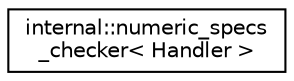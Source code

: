 digraph "Иерархия классов. Графический вид."
{
  edge [fontname="Helvetica",fontsize="10",labelfontname="Helvetica",labelfontsize="10"];
  node [fontname="Helvetica",fontsize="10",shape=record];
  rankdir="LR";
  Node0 [label="internal::numeric_specs\l_checker\< Handler \>",height=0.2,width=0.4,color="black", fillcolor="white", style="filled",URL="$classinternal_1_1numeric__specs__checker.html"];
}
